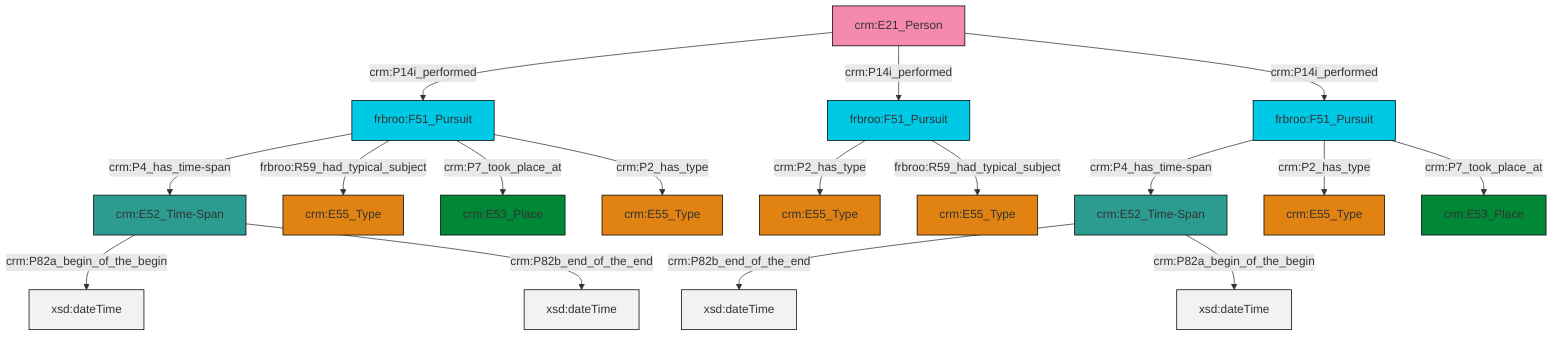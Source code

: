 graph TD
classDef Literal fill:#f2f2f2,stroke:#000000;
classDef CRM_Entity fill:#FFFFFF,stroke:#000000;
classDef Temporal_Entity fill:#00C9E6, stroke:#000000;
classDef Type fill:#E18312, stroke:#000000;
classDef Time-Span fill:#2C9C91, stroke:#000000;
classDef Appellation fill:#FFEB7F, stroke:#000000;
classDef Place fill:#008836, stroke:#000000;
classDef Persistent_Item fill:#B266B2, stroke:#000000;
classDef Conceptual_Object fill:#FFD700, stroke:#000000;
classDef Physical_Thing fill:#D2B48C, stroke:#000000;
classDef Actor fill:#f58aad, stroke:#000000;
classDef PC_Classes fill:#4ce600, stroke:#000000;
classDef Multi fill:#cccccc,stroke:#000000;

0["crm:E21_Person"]:::Actor -->|crm:P14i_performed| 2["frbroo:F51_Pursuit"]:::Temporal_Entity
5["crm:E52_Time-Span"]:::Time-Span -->|crm:P82b_end_of_the_end| 6[xsd:dateTime]:::Literal
2["frbroo:F51_Pursuit"]:::Temporal_Entity -->|crm:P4_has_time-span| 7["crm:E52_Time-Span"]:::Time-Span
2["frbroo:F51_Pursuit"]:::Temporal_Entity -->|frbroo:R59_had_typical_subject| 10["crm:E55_Type"]:::Type
7["crm:E52_Time-Span"]:::Time-Span -->|crm:P82a_begin_of_the_begin| 12[xsd:dateTime]:::Literal
5["crm:E52_Time-Span"]:::Time-Span -->|crm:P82a_begin_of_the_begin| 15[xsd:dateTime]:::Literal
0["crm:E21_Person"]:::Actor -->|crm:P14i_performed| 16["frbroo:F51_Pursuit"]:::Temporal_Entity
7["crm:E52_Time-Span"]:::Time-Span -->|crm:P82b_end_of_the_end| 17[xsd:dateTime]:::Literal
16["frbroo:F51_Pursuit"]:::Temporal_Entity -->|crm:P2_has_type| 8["crm:E55_Type"]:::Type
2["frbroo:F51_Pursuit"]:::Temporal_Entity -->|crm:P7_took_place_at| 13["crm:E53_Place"]:::Place
2["frbroo:F51_Pursuit"]:::Temporal_Entity -->|crm:P2_has_type| 19["crm:E55_Type"]:::Type
21["frbroo:F51_Pursuit"]:::Temporal_Entity -->|crm:P4_has_time-span| 5["crm:E52_Time-Span"]:::Time-Span
16["frbroo:F51_Pursuit"]:::Temporal_Entity -->|frbroo:R59_had_typical_subject| 22["crm:E55_Type"]:::Type
21["frbroo:F51_Pursuit"]:::Temporal_Entity -->|crm:P2_has_type| 3["crm:E55_Type"]:::Type
21["frbroo:F51_Pursuit"]:::Temporal_Entity -->|crm:P7_took_place_at| 25["crm:E53_Place"]:::Place
0["crm:E21_Person"]:::Actor -->|crm:P14i_performed| 21["frbroo:F51_Pursuit"]:::Temporal_Entity